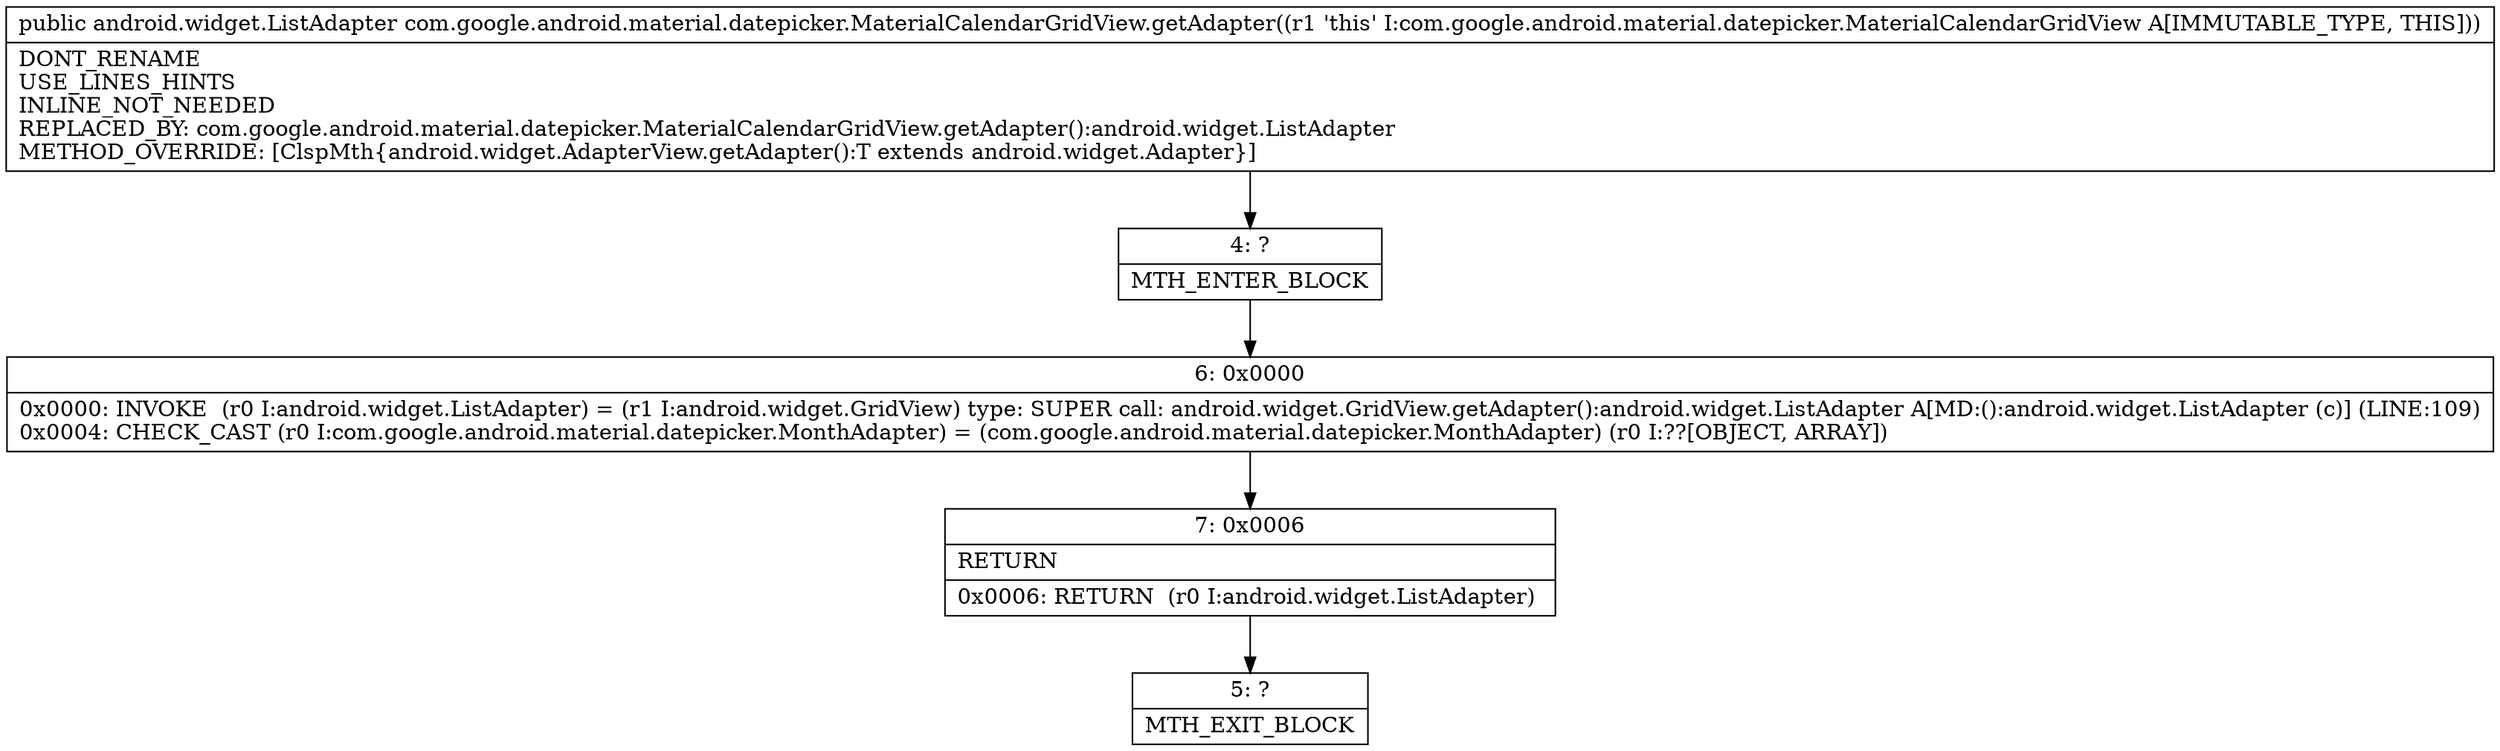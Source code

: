 digraph "CFG forcom.google.android.material.datepicker.MaterialCalendarGridView.getAdapter()Lcom\/google\/android\/material\/datepicker\/MonthAdapter;" {
Node_4 [shape=record,label="{4\:\ ?|MTH_ENTER_BLOCK\l}"];
Node_6 [shape=record,label="{6\:\ 0x0000|0x0000: INVOKE  (r0 I:android.widget.ListAdapter) = (r1 I:android.widget.GridView) type: SUPER call: android.widget.GridView.getAdapter():android.widget.ListAdapter A[MD:():android.widget.ListAdapter (c)] (LINE:109)\l0x0004: CHECK_CAST (r0 I:com.google.android.material.datepicker.MonthAdapter) = (com.google.android.material.datepicker.MonthAdapter) (r0 I:??[OBJECT, ARRAY]) \l}"];
Node_7 [shape=record,label="{7\:\ 0x0006|RETURN\l|0x0006: RETURN  (r0 I:android.widget.ListAdapter) \l}"];
Node_5 [shape=record,label="{5\:\ ?|MTH_EXIT_BLOCK\l}"];
MethodNode[shape=record,label="{public android.widget.ListAdapter com.google.android.material.datepicker.MaterialCalendarGridView.getAdapter((r1 'this' I:com.google.android.material.datepicker.MaterialCalendarGridView A[IMMUTABLE_TYPE, THIS]))  | DONT_RENAME\lUSE_LINES_HINTS\lINLINE_NOT_NEEDED\lREPLACED_BY: com.google.android.material.datepicker.MaterialCalendarGridView.getAdapter():android.widget.ListAdapter\lMETHOD_OVERRIDE: [ClspMth\{android.widget.AdapterView.getAdapter():T extends android.widget.Adapter\}]\l}"];
MethodNode -> Node_4;Node_4 -> Node_6;
Node_6 -> Node_7;
Node_7 -> Node_5;
}

